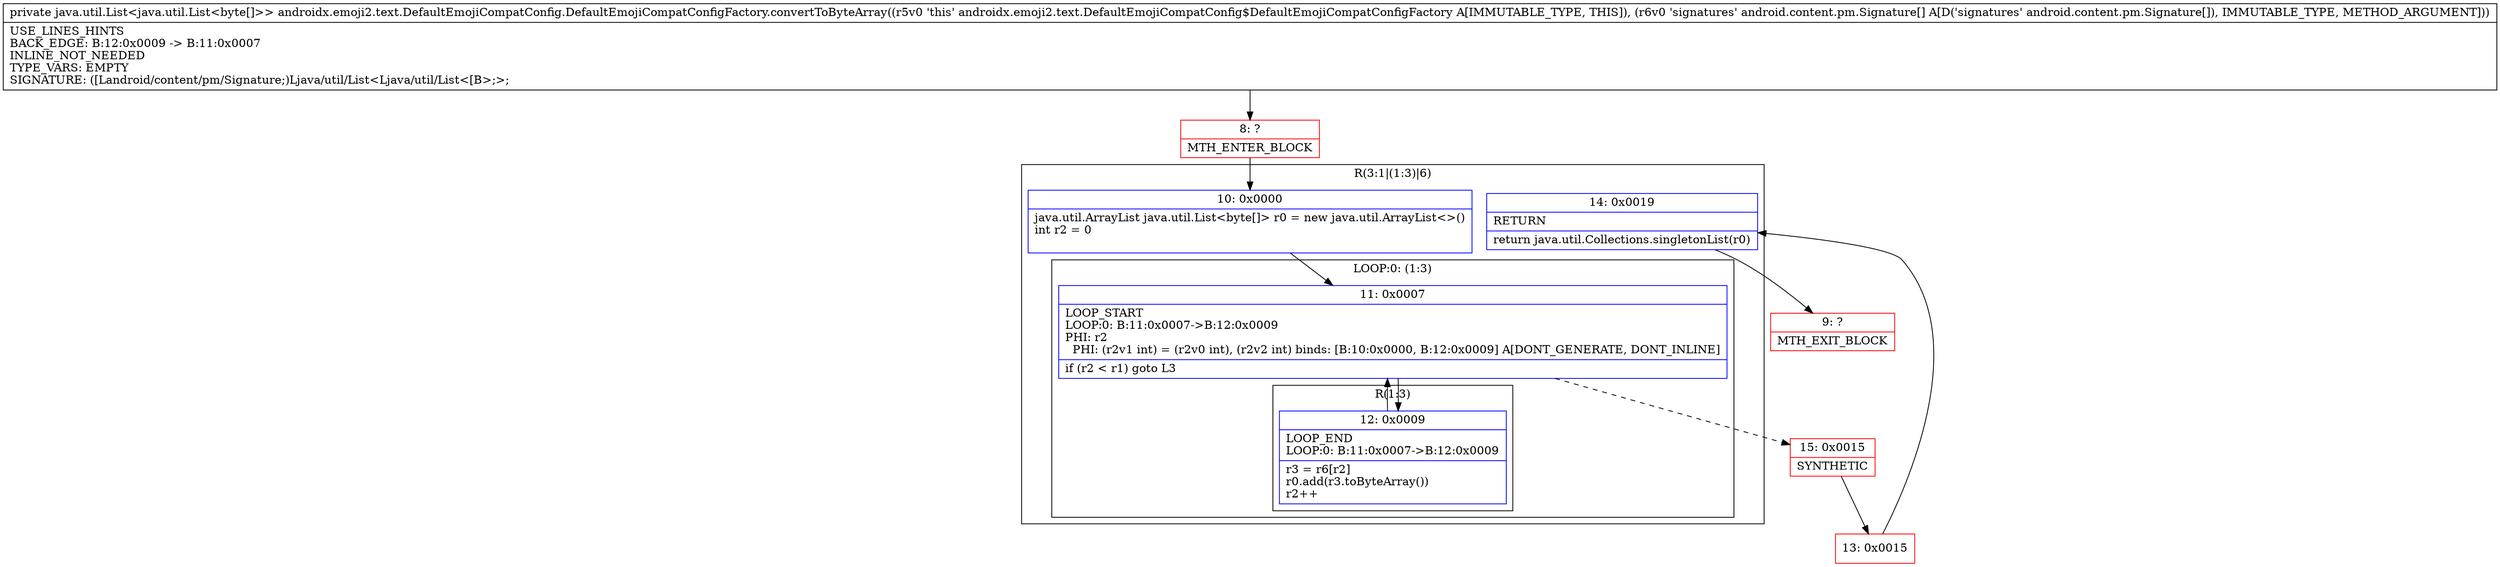 digraph "CFG forandroidx.emoji2.text.DefaultEmojiCompatConfig.DefaultEmojiCompatConfigFactory.convertToByteArray([Landroid\/content\/pm\/Signature;)Ljava\/util\/List;" {
subgraph cluster_Region_83360571 {
label = "R(3:1|(1:3)|6)";
node [shape=record,color=blue];
Node_10 [shape=record,label="{10\:\ 0x0000|java.util.ArrayList java.util.List\<byte[]\> r0 = new java.util.ArrayList\<\>()\lint r2 = 0\l\l}"];
subgraph cluster_LoopRegion_1852316677 {
label = "LOOP:0: (1:3)";
node [shape=record,color=blue];
Node_11 [shape=record,label="{11\:\ 0x0007|LOOP_START\lLOOP:0: B:11:0x0007\-\>B:12:0x0009\lPHI: r2 \l  PHI: (r2v1 int) = (r2v0 int), (r2v2 int) binds: [B:10:0x0000, B:12:0x0009] A[DONT_GENERATE, DONT_INLINE]\l|if (r2 \< r1) goto L3\l}"];
subgraph cluster_Region_507666948 {
label = "R(1:3)";
node [shape=record,color=blue];
Node_12 [shape=record,label="{12\:\ 0x0009|LOOP_END\lLOOP:0: B:11:0x0007\-\>B:12:0x0009\l|r3 = r6[r2]\lr0.add(r3.toByteArray())\lr2++\l}"];
}
}
Node_14 [shape=record,label="{14\:\ 0x0019|RETURN\l|return java.util.Collections.singletonList(r0)\l}"];
}
Node_8 [shape=record,color=red,label="{8\:\ ?|MTH_ENTER_BLOCK\l}"];
Node_15 [shape=record,color=red,label="{15\:\ 0x0015|SYNTHETIC\l}"];
Node_13 [shape=record,color=red,label="{13\:\ 0x0015}"];
Node_9 [shape=record,color=red,label="{9\:\ ?|MTH_EXIT_BLOCK\l}"];
MethodNode[shape=record,label="{private java.util.List\<java.util.List\<byte[]\>\> androidx.emoji2.text.DefaultEmojiCompatConfig.DefaultEmojiCompatConfigFactory.convertToByteArray((r5v0 'this' androidx.emoji2.text.DefaultEmojiCompatConfig$DefaultEmojiCompatConfigFactory A[IMMUTABLE_TYPE, THIS]), (r6v0 'signatures' android.content.pm.Signature[] A[D('signatures' android.content.pm.Signature[]), IMMUTABLE_TYPE, METHOD_ARGUMENT]))  | USE_LINES_HINTS\lBACK_EDGE: B:12:0x0009 \-\> B:11:0x0007\lINLINE_NOT_NEEDED\lTYPE_VARS: EMPTY\lSIGNATURE: ([Landroid\/content\/pm\/Signature;)Ljava\/util\/List\<Ljava\/util\/List\<[B\>;\>;\l}"];
MethodNode -> Node_8;Node_10 -> Node_11;
Node_11 -> Node_12;
Node_11 -> Node_15[style=dashed];
Node_12 -> Node_11;
Node_14 -> Node_9;
Node_8 -> Node_10;
Node_15 -> Node_13;
Node_13 -> Node_14;
}

